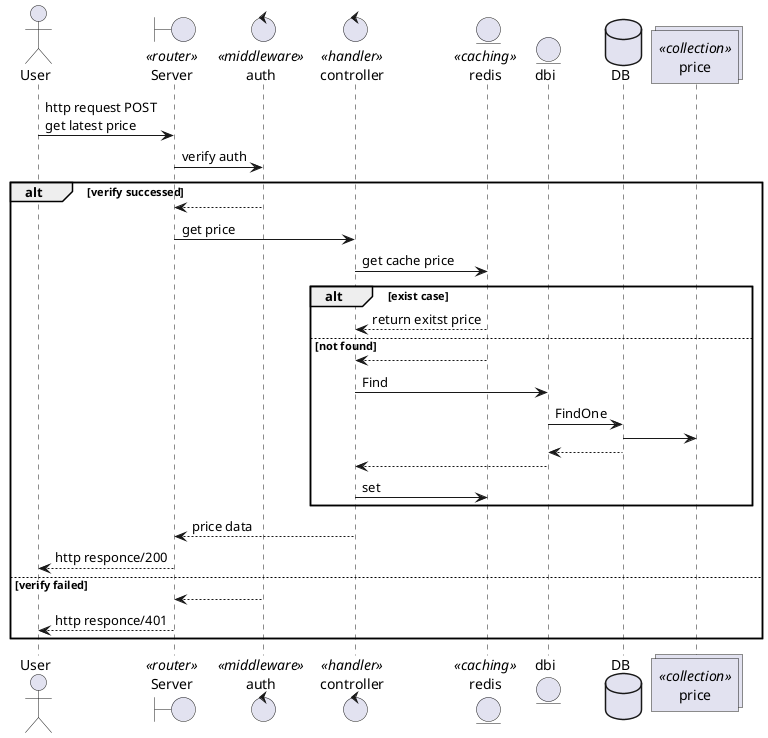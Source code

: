 @startuml get_latest_price_redis
actor User
boundary Server <<router>>
control auth <<middleware>>
control controller <<handler>>
entity redis <<caching>>
entity dbi
database DB
collections price <<collection>>

User -> Server : http request POST\nget latest price
Server -> auth : verify auth
alt verify successed
    auth --> Server
    Server -> controller : get price
    controller -> redis : get cache price
    alt exist case
        redis --> controller : return exitst price
    else not found
        redis --> controller 
        controller -> dbi : Find
        dbi -> DB : FindOne
        DB -> price
        DB --> dbi
        dbi --> controller
        controller -> redis : set
    end
    controller --> Server : price data
    Server --> User : http responce/200
else verify failed
    auth --> Server
    Server --> User : http responce/401
end
@enduml